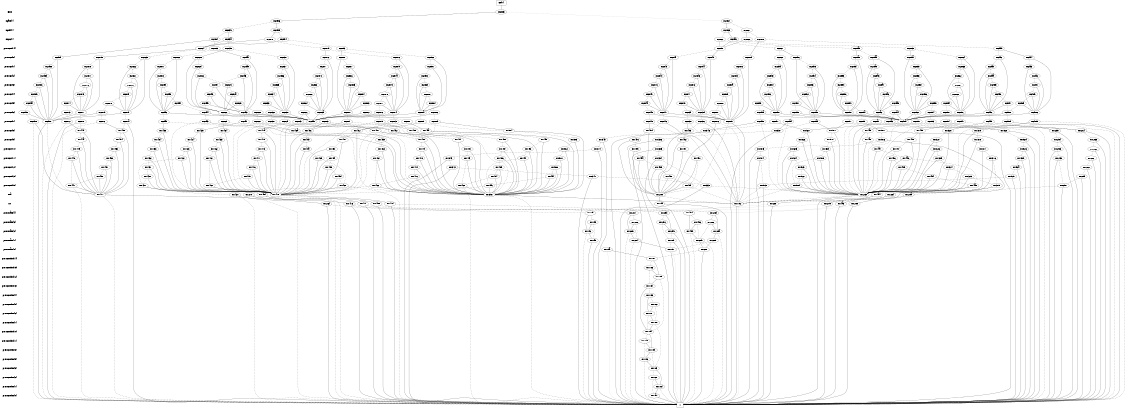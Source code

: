 digraph "DD" {
size = "7.5,10"
center = true;
edge [dir = none];
{ node [shape = plaintext];
  edge [style = invis];
  "CONST NODES" [style = invis];
" GND " -> " Tgate[7] " -> " Tgdel[7] " -> " Tsync[7] " -> " prev_cnt[14] " -> " prev_cnt[0] " -> " prev_cnt[1] " -> " prev_cnt[2] " -> " prev_cnt[3] " -> " prev_cnt[4] " -> " prev_cnt[5] " -> " prev_cnt[6] " -> " prev_cnt[7] " -> " prev_cnt[8] " -> " prev_cnt[9] " -> " prev_cnt[10] " -> " prev_cnt[11] " -> " prev_cnt[12] " -> " prev_cnt[13] " -> " prev_cnt[15] " -> " ena " -> " rst " -> " prev_state[4] " -> " prev_state[3] " -> " prev_state[2] " -> " prev_state[1] " -> " prev_state[0] " -> " prev_cnt_len[14] " -> " prev_cnt_len[15] " -> " prev_cnt_len[12] " -> " prev_cnt_len[13] " -> " prev_cnt_len[4] " -> " prev_cnt_len[5] " -> " prev_cnt_len[6] " -> " prev_cnt_len[7] " -> " prev_cnt_len[10] " -> " prev_cnt_len[11] " -> " prev_cnt_len[8] " -> " prev_cnt_len[9] " -> " prev_cnt_len[3] " -> " prev_cnt_len[2] " -> " prev_cnt_len[1] " -> " prev_cnt_len[0] " -> "CONST NODES"; 
}
{ rank = same; node [shape = box]; edge [style = invis];
"  cnt[7]  "; }
{ rank = same; " GND ";
"0x2ec5";
}
{ rank = same; " Tgate[7] ";
"0x2e96";
"0x2ec4";
}
{ rank = same; " Tgdel[7] ";
"0x2e3b";
"0x2ec3";
"0x2e67";
"0x2e95";
}
{ rank = same; " Tsync[7] ";
"0x2ec2";
"0x2e66";
"0x2e04";
"0x2eac";
"0x2e94";
"0x2e3a";
"0x2e7e";
"0x2e0e";
}
{ rank = same; " prev_cnt[14] ";
"0x2e65";
"0x2bfd";
"0x2ec1";
"0x2e24";
"0x2eab";
"0x2e39";
"0x2e93";
"0x2e03";
"0x2e50";
"0x2e7d";
}
{ rank = same; " prev_cnt[0] ";
"0x2e19";
"0x2e64";
"0x2ea0";
"0x2bfc";
"0x2ec0";
"0x2e2e";
"0x2e88";
"0x2e23";
"0x2eaa";
"0x2dfa";
"0x2e45";
"0x2e72";
"0x2e38";
"0x2def";
"0x2e0d";
"0x2e92";
"0x2e5a";
"0x2e02";
"0x2bf4";
"0x2e4f";
"0x2eb6";
"0x2e7c";
}
{ rank = same; " prev_cnt[1] ";
"0x2e18";
"0x2e63";
"0x2e9f";
"0x2bfb";
"0x2ebf";
"0x2e2d";
"0x2e87";
"0x2e22";
"0x2ea9";
"0x2df9";
"0x2e44";
"0x2e71";
"0x2e37";
"0x2dee";
"0x2e0c";
"0x2e91";
"0x2e59";
"0x2e01";
"0x2bf3";
"0x2e4e";
"0x2eb5";
"0x2e7b";
}
{ rank = same; " prev_cnt[2] ";
"0x2e62";
"0x2e9e";
"0x2bfa";
"0x2ebe";
"0x2e2c";
"0x2e86";
"0x2e21";
"0x2ea8";
"0x2df8";
"0x2e43";
"0x2e70";
"0x2e36";
"0x2ded";
"0x2e0b";
"0x2e90";
"0x2e58";
"0x2e00";
"0x2bf2";
"0x2e4d";
"0x2eb4";
"0x2e7a";
"0x2e17";
}
{ rank = same; " prev_cnt[3] ";
"0x2e61";
"0x2e9d";
"0x2bf9";
"0x2ebd";
"0x2e2b";
"0x2e85";
"0x2e20";
"0x2ea7";
"0x2df7";
"0x2e42";
"0x2e6f";
"0x2e35";
"0x2dec";
"0x2e0a";
"0x2e8f";
"0x2e57";
"0x2dff";
"0x2bf1";
"0x2e4c";
"0x2eb3";
"0x2e79";
"0x2e16";
}
{ rank = same; " prev_cnt[4] ";
"0x2e9c";
"0x2bf8";
"0x2ebc";
"0x2e2a";
"0x2e84";
"0x2e1f";
"0x2ea6";
"0x2df6";
"0x2e41";
"0x2e6e";
"0x2e34";
"0x2deb";
"0x2e09";
"0x2e8e";
"0x2e56";
"0x2dfe";
"0x2bf0";
"0x2e4b";
"0x2eb2";
"0x2e78";
"0x2e15";
"0x2e60";
}
{ rank = same; " prev_cnt[5] ";
"0x2ebb";
"0x2e29";
"0x2e83";
"0x2e1e";
"0x2ea5";
"0x2df5";
"0x2dfd";
"0x2e40";
"0x2e6d";
"0x2e33";
"0x2dea";
"0x2e08";
"0x2e8d";
"0x2e55";
"0x2bef";
"0x2e4a";
"0x2eb1";
"0x2bf7";
"0x2e77";
"0x2e14";
"0x2e5f";
"0x2e9b";
}
{ rank = same; " prev_cnt[6] ";
"0x2eae";
"0x2e1b";
"0x2e6a";
"0x2e8a";
"0x2eb0";
"0x2e1d";
"0x2e52";
"0x2e6c";
"0x2e8c";
"0x2e54";
"0x2e3d";
"0x2e30";
"0x2e3f";
"0x2df2";
"0x2e32";
"0x2df4";
"0x2e98";
"0x2eb8";
"0x2e74";
"0x2e9a";
"0x2eba";
"0x2e5c";
"0x2e76";
"0x2de9";
"0x2e07";
"0x2e5e";
"0x2e47";
"0x2e49";
"0x2dfc";
"0x2bec";
"0x2ea2";
"0x2bee";
"0x2ea4";
"0x2e11";
"0x2e80";
"0x2e13";
"0x2e82";
"0x2e26";
"0x2bf6";
"0x2e28";
}
{ rank = same; " prev_cnt[7] ";
"0x2eb9";
"0x2e31";
"0x2ea1";
"0x2ead";
"0x2e89";
"0x2ea3";
"0x2e5b";
"0x2e73";
"0x2e97";
"0x2e75";
"0x2df1";
"0x2bf5";
"0x2df3";
"0x2dfb";
"0x2bed";
"0x2de8";
"0x2e06";
"0x2e3e";
"0x2e69";
"0x2e48";
"0x2eaf";
"0x2e5d";
"0x2e27";
"0x2e12";
"0x2e1c";
"0x2e3c";
"0x2e99";
"0x2eb7";
"0x2bea";
"0x2e10";
"0x2e05";
"0x2e51";
"0x2e2f";
"0x2e7f";
"0x2e6b";
"0x2beb";
"0x2df0";
"0x2e81";
"0x2e46";
"0x2e8b";
"0x2e25";
"0x2e1a";
"0x2e53";
"0x2de7";
}
{ rank = same; " prev_cnt[8] ";
"0x1435";
"0x14d2";
"0x1517";
"0x149d";
"0x1264";
"0x144b";
"0x1328";
"0x147a";
"0x14fa";
"0x1346";
"0x1527";
"0x14a9";
"0x1481";
"0x14e2";
"0x1464";
"0x1425";
"0x1455";
"0x1504";
"0x1255";
"0x1511";
"0x146a";
"0x1319";
"0x1493";
"0x14e9";
"0x152e";
"0x14cc";
"0x1337";
"0x14b9";
}
{ rank = same; " prev_cnt[9] ";
"0x1434";
"0x14d1";
"0x1516";
"0x149c";
"0x1263";
"0x144a";
"0x1327";
"0x1479";
"0x14f9";
"0x1345";
"0x1526";
"0x14a8";
"0x1480";
"0x14e1";
"0x1463";
"0x1424";
"0x1454";
"0x1503";
"0x1254";
"0x1510";
"0x1469";
"0x1318";
"0x1492";
"0x14e8";
"0x152d";
"0x14cb";
"0x1336";
"0x14b8";
}
{ rank = same; " prev_cnt[10] ";
"0x1515";
"0x149b";
"0x1262";
"0x1449";
"0x1326";
"0x1478";
"0x14f8";
"0x1344";
"0x1525";
"0x14a7";
"0x147f";
"0x14e0";
"0x1462";
"0x1423";
"0x1453";
"0x1502";
"0x1253";
"0x150f";
"0x1468";
"0x1317";
"0x1491";
"0x14e7";
"0x152c";
"0x14ca";
"0x1335";
"0x14b7";
"0x1433";
"0x14d0";
}
{ rank = same; " prev_cnt[11] ";
"0x1261";
"0x1448";
"0x1325";
"0x1477";
"0x14f7";
"0x1343";
"0x1524";
"0x14a6";
"0x147e";
"0x14df";
"0x1461";
"0x1422";
"0x1452";
"0x1501";
"0x1252";
"0x150e";
"0x1467";
"0x1316";
"0x1490";
"0x14e6";
"0x152b";
"0x14c9";
"0x1334";
"0x14b6";
"0x1432";
"0x14cf";
"0x1514";
"0x149a";
}
{ rank = same; " prev_cnt[12] ";
"0x1260";
"0x1324";
"0x1476";
"0x1342";
"0x1523";
"0x147d";
"0x14de";
"0x1451";
"0x1500";
"0x14e5";
"0x152a";
"0x14b5";
"0x1431";
"0x1499";
}
{ rank = same; " prev_cnt[13] ";
"0x1450";
"0x14ff";
"0x14b4";
"0x1475";
"0x1430";
"0x125f";
"0x1522";
"0x147c";
"0x1323";
"0x1498";
"0x14dd";
"0x1341";
"0x14e4";
"0x1529";
}
{ rank = same; " prev_cnt[15] ";
"0x14a5";
"0x1251";
"0x14f6";
"0x150d";
"0x1333";
"0x1460";
"0x1421";
"0x1447";
"0x148f";
"0x1315";
"0x1513";
"0x1466";
"0x14c8";
"0x14ce";
}
{ rank = same; " ena ";
"0x145f";
"0x141e";
"0x1351";
"0x1420";
"0x1270";
"0x14a4";
"0x12c9";
"0x1417";
"0x1200";
"0x120a";
"0x12ef";
}
{ rank = same; " rst ";
"0x145e";
"0x14a3";
"0x1209";
"0x126f";
"0x12ee";
"0x141f";
"0x1192";
"0x11ff";
"0x1416";
"0x141d";
"0x12c8";
}
{ rank = same; " prev_state[4] ";
"0x1207";
"0x129d";
"0x11fe";
"0x12ed";
"0x145d";
}
{ rank = same; " prev_state[3] ";
"0x129c";
"0x145c";
"0x1206";
"0x11fd";
"0x12ec";
}
{ rank = same; " prev_state[2] ";
"0x11fc";
"0x129b";
"0x1205";
"0x12ea";
"0x145b";
}
{ rank = same; " prev_state[1] ";
"0x12e9";
"0x12eb";
"0x11eb";
"0x11fb";
"0x1204";
}
{ rank = same; " prev_state[0] ";
"0x11fa";
"0x12e8";
"0x1197";
}
{ rank = same; " prev_cnt_len[14] ";
"0x11e7";
}
{ rank = same; " prev_cnt_len[15] ";
"0x11e6";
}
{ rank = same; " prev_cnt_len[12] ";
"0x11e5";
}
{ rank = same; " prev_cnt_len[13] ";
"0x11e4";
}
{ rank = same; " prev_cnt_len[4] ";
"0x11e3";
}
{ rank = same; " prev_cnt_len[5] ";
"0x11e2";
}
{ rank = same; " prev_cnt_len[6] ";
"0x11e1";
}
{ rank = same; " prev_cnt_len[7] ";
"0x11e0";
}
{ rank = same; " prev_cnt_len[10] ";
"0x11df";
}
{ rank = same; " prev_cnt_len[11] ";
"0x11de";
}
{ rank = same; " prev_cnt_len[8] ";
"0x11dd";
}
{ rank = same; " prev_cnt_len[9] ";
"0x11dc";
}
{ rank = same; " prev_cnt_len[3] ";
"0x11cf";
}
{ rank = same; " prev_cnt_len[2] ";
"0x11ce";
}
{ rank = same; " prev_cnt_len[1] ";
"0x11cd";
}
{ rank = same; " prev_cnt_len[0] ";
"0x11a7";
}
{ rank = same; "CONST NODES";
{ node [shape = box]; "0x115b";
}
}
"  cnt[7]  " -> "0x2ec5" [style = solid];
"0x2ec5" -> "0x2e96";
"0x2ec5" -> "0x2ec4" [style = dotted];
"0x2e96" -> "0x2e95";
"0x2e96" -> "0x2e3b" [style = dashed];
"0x2ec4" -> "0x2ec3";
"0x2ec4" -> "0x2e67" [style = dashed];
"0x2e3b" -> "0x2e3a";
"0x2e3b" -> "0x2e04" [style = dashed];
"0x2ec3" -> "0x2eac";
"0x2ec3" -> "0x2ec2" [style = dashed];
"0x2e67" -> "0x2e66";
"0x2e67" -> "0x2e0e" [style = dashed];
"0x2e95" -> "0x2e7e";
"0x2e95" -> "0x2e94" [style = dashed];
"0x2ec2" -> "0x2e50";
"0x2ec2" -> "0x2ec1" [style = dashed];
"0x2e66" -> "0x2e50";
"0x2e66" -> "0x2e65" [style = dashed];
"0x2e04" -> "0x2def";
"0x2e04" -> "0x2e03" [style = dashed];
"0x2eac" -> "0x2e50";
"0x2eac" -> "0x2eab" [style = dashed];
"0x2e94" -> "0x2e24";
"0x2e94" -> "0x2e93" [style = dashed];
"0x2e3a" -> "0x2e24";
"0x2e3a" -> "0x2e39" [style = dashed];
"0x2e7e" -> "0x2e24";
"0x2e7e" -> "0x2e7d" [style = dashed];
"0x2e0e" -> "0x2e0d";
"0x2e0e" -> "0x2bfd" [style = dashed];
"0x2e65" -> "0x2e5a";
"0x2e65" -> "0x2e64" [style = dashed];
"0x2bfd" -> "0x2bf4";
"0x2bfd" -> "0x2bfc" [style = dashed];
"0x2ec1" -> "0x2eb6";
"0x2ec1" -> "0x2ec0" [style = dashed];
"0x2e24" -> "0x2e19";
"0x2e24" -> "0x2e23" [style = dashed];
"0x2eab" -> "0x2ea0";
"0x2eab" -> "0x2eaa" [style = dashed];
"0x2e39" -> "0x2e2e";
"0x2e39" -> "0x2e38" [style = dashed];
"0x2e93" -> "0x2e88";
"0x2e93" -> "0x2e92" [style = dashed];
"0x2e03" -> "0x2dfa";
"0x2e03" -> "0x2e02" [style = dashed];
"0x2e50" -> "0x2e45";
"0x2e50" -> "0x2e4f" [style = dashed];
"0x2e7d" -> "0x2e72";
"0x2e7d" -> "0x2e7c" [style = dashed];
"0x2e19" -> "0x2e11";
"0x2e19" -> "0x2e18" [style = dashed];
"0x2e64" -> "0x2e5c";
"0x2e64" -> "0x2e63" [style = dashed];
"0x2ea0" -> "0x2e98";
"0x2ea0" -> "0x2e9f" [style = dashed];
"0x2bfc" -> "0x2bf6";
"0x2bfc" -> "0x2bfb" [style = dashed];
"0x2ec0" -> "0x2eb8";
"0x2ec0" -> "0x2ebf" [style = dashed];
"0x2e2e" -> "0x2e26";
"0x2e2e" -> "0x2e2d" [style = dashed];
"0x2e88" -> "0x2e80";
"0x2e88" -> "0x2e87" [style = dashed];
"0x2e23" -> "0x2e1b";
"0x2e23" -> "0x2e22" [style = dashed];
"0x2eaa" -> "0x2ea2";
"0x2eaa" -> "0x2ea9" [style = dashed];
"0x2dfa" -> "0x2df2";
"0x2dfa" -> "0x2df9" [style = dashed];
"0x2e45" -> "0x2e3d";
"0x2e45" -> "0x2e44" [style = dashed];
"0x2e72" -> "0x2e6a";
"0x2e72" -> "0x2e71" [style = dashed];
"0x2e38" -> "0x2e30";
"0x2e38" -> "0x2e37" [style = dashed];
"0x2def" -> "0x2de7";
"0x2def" -> "0x2dee" [style = dashed];
"0x2e0d" -> "0x2e05";
"0x2e0d" -> "0x2e0c" [style = dashed];
"0x2e92" -> "0x2e8a";
"0x2e92" -> "0x2e91" [style = dashed];
"0x2e5a" -> "0x2e52";
"0x2e5a" -> "0x2e59" [style = dashed];
"0x2e02" -> "0x2dfc";
"0x2e02" -> "0x2e01" [style = dashed];
"0x2bf4" -> "0x2bec";
"0x2bf4" -> "0x2bf3" [style = dashed];
"0x2e4f" -> "0x2e47";
"0x2e4f" -> "0x2e4e" [style = dashed];
"0x2eb6" -> "0x2eae";
"0x2eb6" -> "0x2eb5" [style = dashed];
"0x2e7c" -> "0x2e74";
"0x2e7c" -> "0x2e7b" [style = dashed];
"0x2e18" -> "0x2e11";
"0x2e18" -> "0x2e17" [style = dashed];
"0x2e63" -> "0x2e5c";
"0x2e63" -> "0x2e62" [style = dashed];
"0x2e9f" -> "0x2e98";
"0x2e9f" -> "0x2e9e" [style = dashed];
"0x2bfb" -> "0x2bf6";
"0x2bfb" -> "0x2bfa" [style = dashed];
"0x2ebf" -> "0x2eb8";
"0x2ebf" -> "0x2ebe" [style = dashed];
"0x2e2d" -> "0x2e26";
"0x2e2d" -> "0x2e2c" [style = dashed];
"0x2e87" -> "0x2e80";
"0x2e87" -> "0x2e86" [style = dashed];
"0x2e22" -> "0x2e1b";
"0x2e22" -> "0x2e21" [style = dashed];
"0x2ea9" -> "0x2ea2";
"0x2ea9" -> "0x2ea8" [style = dashed];
"0x2df9" -> "0x2df2";
"0x2df9" -> "0x2df8" [style = dashed];
"0x2e44" -> "0x2e3d";
"0x2e44" -> "0x2e43" [style = dashed];
"0x2e71" -> "0x2e6a";
"0x2e71" -> "0x2e70" [style = dashed];
"0x2e37" -> "0x2e30";
"0x2e37" -> "0x2e36" [style = dashed];
"0x2dee" -> "0x2de7";
"0x2dee" -> "0x2ded" [style = dashed];
"0x2e0c" -> "0x2e05";
"0x2e0c" -> "0x2e0b" [style = dashed];
"0x2e91" -> "0x2e8a";
"0x2e91" -> "0x2e90" [style = dashed];
"0x2e59" -> "0x2e52";
"0x2e59" -> "0x2e58" [style = dashed];
"0x2e01" -> "0x2dfc";
"0x2e01" -> "0x2e00" [style = dashed];
"0x2bf3" -> "0x2bec";
"0x2bf3" -> "0x2bf2" [style = dashed];
"0x2e4e" -> "0x2e47";
"0x2e4e" -> "0x2e4d" [style = dashed];
"0x2eb5" -> "0x2eae";
"0x2eb5" -> "0x2eb4" [style = dashed];
"0x2e7b" -> "0x2e74";
"0x2e7b" -> "0x2e7a" [style = dashed];
"0x2e62" -> "0x2e5c";
"0x2e62" -> "0x2e61" [style = dashed];
"0x2e9e" -> "0x2e98";
"0x2e9e" -> "0x2e9d" [style = dashed];
"0x2bfa" -> "0x2bf6";
"0x2bfa" -> "0x2bf9" [style = dashed];
"0x2ebe" -> "0x2eb8";
"0x2ebe" -> "0x2ebd" [style = dashed];
"0x2e2c" -> "0x2e26";
"0x2e2c" -> "0x2e2b" [style = dashed];
"0x2e86" -> "0x2e80";
"0x2e86" -> "0x2e85" [style = dashed];
"0x2e21" -> "0x2e1b";
"0x2e21" -> "0x2e20" [style = dashed];
"0x2ea8" -> "0x2ea2";
"0x2ea8" -> "0x2ea7" [style = dashed];
"0x2df8" -> "0x2df2";
"0x2df8" -> "0x2df7" [style = dashed];
"0x2e43" -> "0x2e3d";
"0x2e43" -> "0x2e42" [style = dashed];
"0x2e70" -> "0x2e6a";
"0x2e70" -> "0x2e6f" [style = dashed];
"0x2e36" -> "0x2e30";
"0x2e36" -> "0x2e35" [style = dashed];
"0x2ded" -> "0x2de7";
"0x2ded" -> "0x2dec" [style = dashed];
"0x2e0b" -> "0x2e05";
"0x2e0b" -> "0x2e0a" [style = dashed];
"0x2e90" -> "0x2e8a";
"0x2e90" -> "0x2e8f" [style = dashed];
"0x2e58" -> "0x2e52";
"0x2e58" -> "0x2e57" [style = dashed];
"0x2e00" -> "0x2dfc";
"0x2e00" -> "0x2dff" [style = dashed];
"0x2bf2" -> "0x2bec";
"0x2bf2" -> "0x2bf1" [style = dashed];
"0x2e4d" -> "0x2e47";
"0x2e4d" -> "0x2e4c" [style = dashed];
"0x2eb4" -> "0x2eae";
"0x2eb4" -> "0x2eb3" [style = dashed];
"0x2e7a" -> "0x2e74";
"0x2e7a" -> "0x2e79" [style = dashed];
"0x2e17" -> "0x2e11";
"0x2e17" -> "0x2e16" [style = dashed];
"0x2e61" -> "0x2e5c";
"0x2e61" -> "0x2e60" [style = dashed];
"0x2e9d" -> "0x2e98";
"0x2e9d" -> "0x2e9c" [style = dashed];
"0x2bf9" -> "0x2bf6";
"0x2bf9" -> "0x2bf8" [style = dashed];
"0x2ebd" -> "0x2eb8";
"0x2ebd" -> "0x2ebc" [style = dashed];
"0x2e2b" -> "0x2e26";
"0x2e2b" -> "0x2e2a" [style = dashed];
"0x2e85" -> "0x2e80";
"0x2e85" -> "0x2e84" [style = dashed];
"0x2e20" -> "0x2e1b";
"0x2e20" -> "0x2e1f" [style = dashed];
"0x2ea7" -> "0x2ea2";
"0x2ea7" -> "0x2ea6" [style = dashed];
"0x2df7" -> "0x2df2";
"0x2df7" -> "0x2df6" [style = dashed];
"0x2e42" -> "0x2e3d";
"0x2e42" -> "0x2e41" [style = dashed];
"0x2e6f" -> "0x2e6a";
"0x2e6f" -> "0x2e6e" [style = dashed];
"0x2e35" -> "0x2e30";
"0x2e35" -> "0x2e34" [style = dashed];
"0x2dec" -> "0x2de7";
"0x2dec" -> "0x2deb" [style = dashed];
"0x2e0a" -> "0x2e05";
"0x2e0a" -> "0x2e09" [style = dashed];
"0x2e8f" -> "0x2e8a";
"0x2e8f" -> "0x2e8e" [style = dashed];
"0x2e57" -> "0x2e52";
"0x2e57" -> "0x2e56" [style = dashed];
"0x2dff" -> "0x2dfc";
"0x2dff" -> "0x2dfe" [style = dashed];
"0x2bf1" -> "0x2bec";
"0x2bf1" -> "0x2bf0" [style = dashed];
"0x2e4c" -> "0x2e47";
"0x2e4c" -> "0x2e4b" [style = dashed];
"0x2eb3" -> "0x2eae";
"0x2eb3" -> "0x2eb2" [style = dashed];
"0x2e79" -> "0x2e74";
"0x2e79" -> "0x2e78" [style = dashed];
"0x2e16" -> "0x2e11";
"0x2e16" -> "0x2e15" [style = dashed];
"0x2e9c" -> "0x2e98";
"0x2e9c" -> "0x2e9b" [style = dashed];
"0x2bf8" -> "0x2bf6";
"0x2bf8" -> "0x2bf7" [style = dashed];
"0x2ebc" -> "0x2eb8";
"0x2ebc" -> "0x2ebb" [style = dashed];
"0x2e2a" -> "0x2e26";
"0x2e2a" -> "0x2e29" [style = dashed];
"0x2e84" -> "0x2e80";
"0x2e84" -> "0x2e83" [style = dashed];
"0x2e1f" -> "0x2e1b";
"0x2e1f" -> "0x2e1e" [style = dashed];
"0x2ea6" -> "0x2ea2";
"0x2ea6" -> "0x2ea5" [style = dashed];
"0x2df6" -> "0x2df2";
"0x2df6" -> "0x2df5" [style = dashed];
"0x2e41" -> "0x2e3d";
"0x2e41" -> "0x2e40" [style = dashed];
"0x2e6e" -> "0x2e6a";
"0x2e6e" -> "0x2e6d" [style = dashed];
"0x2e34" -> "0x2e30";
"0x2e34" -> "0x2e33" [style = dashed];
"0x2deb" -> "0x2de7";
"0x2deb" -> "0x2dea" [style = dashed];
"0x2e09" -> "0x2e05";
"0x2e09" -> "0x2e08" [style = dashed];
"0x2e8e" -> "0x2e8a";
"0x2e8e" -> "0x2e8d" [style = dashed];
"0x2e56" -> "0x2e52";
"0x2e56" -> "0x2e55" [style = dashed];
"0x2dfe" -> "0x2dfc";
"0x2dfe" -> "0x2dfd" [style = dashed];
"0x2bf0" -> "0x2bec";
"0x2bf0" -> "0x2bef" [style = dashed];
"0x2e4b" -> "0x2e47";
"0x2e4b" -> "0x2e4a" [style = dashed];
"0x2eb2" -> "0x2eae";
"0x2eb2" -> "0x2eb1" [style = dashed];
"0x2e78" -> "0x2e74";
"0x2e78" -> "0x2e77" [style = dashed];
"0x2e15" -> "0x2e11";
"0x2e15" -> "0x2e14" [style = dashed];
"0x2e60" -> "0x2e5c";
"0x2e60" -> "0x2e5f" [style = dashed];
"0x2ebb" -> "0x2eb8";
"0x2ebb" -> "0x2eba" [style = dashed];
"0x2e29" -> "0x2e26";
"0x2e29" -> "0x2e28" [style = dashed];
"0x2e83" -> "0x2e80";
"0x2e83" -> "0x2e82" [style = dashed];
"0x2e1e" -> "0x2e1b";
"0x2e1e" -> "0x2e1d" [style = dashed];
"0x2ea5" -> "0x2ea2";
"0x2ea5" -> "0x2ea4" [style = dashed];
"0x2df5" -> "0x2df2";
"0x2df5" -> "0x2df4" [style = dashed];
"0x2dfd" -> "0x2dfc";
"0x2dfd" -> "0x2df4" [style = dashed];
"0x2e40" -> "0x2e3d";
"0x2e40" -> "0x2e3f" [style = dashed];
"0x2e6d" -> "0x2e6a";
"0x2e6d" -> "0x2e6c" [style = dashed];
"0x2e33" -> "0x2e30";
"0x2e33" -> "0x2e32" [style = dashed];
"0x2dea" -> "0x2de7";
"0x2dea" -> "0x2de9" [style = dashed];
"0x2e08" -> "0x2e05";
"0x2e08" -> "0x2e07" [style = dashed];
"0x2e8d" -> "0x2e8a";
"0x2e8d" -> "0x2e8c" [style = dashed];
"0x2e55" -> "0x2e52";
"0x2e55" -> "0x2e54" [style = dashed];
"0x2bef" -> "0x2bec";
"0x2bef" -> "0x2bee" [style = dashed];
"0x2e4a" -> "0x2e47";
"0x2e4a" -> "0x2e49" [style = dashed];
"0x2eb1" -> "0x2eae";
"0x2eb1" -> "0x2eb0" [style = dashed];
"0x2bf7" -> "0x2bf6";
"0x2bf7" -> "0x2bee" [style = dashed];
"0x2e77" -> "0x2e74";
"0x2e77" -> "0x2e76" [style = dashed];
"0x2e14" -> "0x2e11";
"0x2e14" -> "0x2e13" [style = dashed];
"0x2e5f" -> "0x2e5c";
"0x2e5f" -> "0x2e5e" [style = dashed];
"0x2e9b" -> "0x2e98";
"0x2e9b" -> "0x2e9a" [style = dashed];
"0x2eae" -> "0x2bea";
"0x2eae" -> "0x2ead" [style = dashed];
"0x2e1b" -> "0x2de7";
"0x2e1b" -> "0x2e1a" [style = dashed];
"0x2e6a" -> "0x2df0";
"0x2e6a" -> "0x2e69" [style = dashed];
"0x2e8a" -> "0x2df0";
"0x2e8a" -> "0x2e89" [style = dashed];
"0x2eb0" -> "0x2bea";
"0x2eb0" -> "0x2eaf" [style = dashed];
"0x2e1d" -> "0x2de7";
"0x2e1d" -> "0x2e1c" [style = dashed];
"0x2e52" -> "0x2bea";
"0x2e52" -> "0x2e51" [style = dashed];
"0x2e6c" -> "0x2df0";
"0x2e6c" -> "0x2e6b" [style = dashed];
"0x2e8c" -> "0x2df0";
"0x2e8c" -> "0x2e8b" [style = dashed];
"0x2e54" -> "0x2bea";
"0x2e54" -> "0x2e53" [style = dashed];
"0x2e3d" -> "0x2e05";
"0x2e3d" -> "0x2e3c" [style = dashed];
"0x2e30" -> "0x2df0";
"0x2e30" -> "0x2e2f" [style = dashed];
"0x2e3f" -> "0x2e05";
"0x2e3f" -> "0x2e3e" [style = dashed];
"0x2df2" -> "0x2df0";
"0x2df2" -> "0x2df1" [style = dashed];
"0x2e32" -> "0x2df0";
"0x2e32" -> "0x2e31" [style = dashed];
"0x2df4" -> "0x2df0";
"0x2df4" -> "0x2df3" [style = dashed];
"0x2e98" -> "0x2bea";
"0x2e98" -> "0x2e97" [style = dashed];
"0x2eb8" -> "0x2bea";
"0x2eb8" -> "0x2eb7" [style = dashed];
"0x2e74" -> "0x2df0";
"0x2e74" -> "0x2e73" [style = dashed];
"0x2e9a" -> "0x2bea";
"0x2e9a" -> "0x2e99" [style = dashed];
"0x2eba" -> "0x2bea";
"0x2eba" -> "0x2eb9" [style = dashed];
"0x2e5c" -> "0x2bea";
"0x2e5c" -> "0x2e5b" [style = dashed];
"0x2e76" -> "0x2df0";
"0x2e76" -> "0x2e75" [style = dashed];
"0x2de9" -> "0x2de7";
"0x2de9" -> "0x2de8" [style = dashed];
"0x2e07" -> "0x2e05";
"0x2e07" -> "0x2e06" [style = dashed];
"0x2e5e" -> "0x2bea";
"0x2e5e" -> "0x2e5d" [style = dashed];
"0x2e47" -> "0x2e05";
"0x2e47" -> "0x2e46" [style = dashed];
"0x2e49" -> "0x2e05";
"0x2e49" -> "0x2e48" [style = dashed];
"0x2dfc" -> "0x2df0";
"0x2dfc" -> "0x2dfb" [style = dashed];
"0x2bec" -> "0x2bea";
"0x2bec" -> "0x2beb" [style = dashed];
"0x2ea2" -> "0x2bea";
"0x2ea2" -> "0x2ea1" [style = dashed];
"0x2bee" -> "0x2bea";
"0x2bee" -> "0x2bed" [style = dashed];
"0x2ea4" -> "0x2bea";
"0x2ea4" -> "0x2ea3" [style = dashed];
"0x2e11" -> "0x2de7";
"0x2e11" -> "0x2e10" [style = dashed];
"0x2e80" -> "0x2df0";
"0x2e80" -> "0x2e7f" [style = dashed];
"0x2e13" -> "0x2de7";
"0x2e13" -> "0x2e12" [style = dashed];
"0x2e82" -> "0x2df0";
"0x2e82" -> "0x2e81" [style = dashed];
"0x2e26" -> "0x2df0";
"0x2e26" -> "0x2e25" [style = dashed];
"0x2bf6" -> "0x2bea";
"0x2bf6" -> "0x2bf5" [style = dashed];
"0x2e28" -> "0x2df0";
"0x2e28" -> "0x2e27" [style = dashed];
"0x2eb9" -> "0x1346";
"0x2eb9" -> "0x12c9" [style = dashed];
"0x2e31" -> "0x1481";
"0x2e31" -> "0x141e" [style = dashed];
"0x2ea1" -> "0x1527";
"0x2ea1" -> "0x152e" [style = dashed];
"0x2ead" -> "0x1511";
"0x2ead" -> "0x1337" [style = dashed];
"0x2e89" -> "0x14e2";
"0x2e89" -> "0x1504" [style = dashed];
"0x2ea3" -> "0x152e";
"0x2ea3" -> "0x12c9" [style = dashed];
"0x2e5b" -> "0x14b9";
"0x2e5b" -> "0x1264" [style = dashed];
"0x2e73" -> "0x14e2";
"0x2e73" -> "0x14e9" [style = dashed];
"0x2e97" -> "0x1511";
"0x2e97" -> "0x1517" [style = dashed];
"0x2e75" -> "0x14e9";
"0x2e75" -> "0x141e" [style = dashed];
"0x2df1" -> "0x1425";
"0x2df1" -> "0x1351" [style = dashed];
"0x2bf5" -> "0x1328";
"0x2bf5" -> "0x115b" [style = dashed];
"0x2df3" -> "0x1351";
"0x2df3" -> "0x141e" [style = dashed];
"0x2dfb" -> "0x1435";
"0x2dfb" -> "0x1351" [style = dashed];
"0x2bed" -> "0x115b";
"0x2bed" -> "0x12c9" [style = dashed];
"0x2de8" -> "0x1417";
"0x2de8" -> "0x115b" [style = dashed];
"0x2e06" -> "0x1200";
"0x2e06" -> "0x1192" [style = dashed];
"0x2e3e" -> "0x1493";
"0x2e3e" -> "0x1192" [style = dashed];
"0x2e69" -> "0x14cc";
"0x2e69" -> "0x14d2" [style = dashed];
"0x2e48" -> "0x149d";
"0x2e48" -> "0x1192" [style = dashed];
"0x2eaf" -> "0x1337";
"0x2eaf" -> "0x12c9" [style = dashed];
"0x2e5d" -> "0x1264";
"0x2e5d" -> "0x12c9" [style = dashed];
"0x2e27" -> "0x146a";
"0x2e27" -> "0x141e" [style = dashed];
"0x2e12" -> "0x144b";
"0x2e12" -> "0x115b" [style = dashed];
"0x2e1c" -> "0x1455";
"0x2e1c" -> "0x115b" [style = dashed];
"0x2e3c" -> "0x1192";
"0x2e3c" -> "0x1493" [style = dashed];
"0x2e99" -> "0x1517";
"0x2e99" -> "0x12c9" [style = dashed];
"0x2eb7" -> "0x1527";
"0x2eb7" -> "0x1346" [style = dashed];
"0x2bea" -> "0x12c9";
"0x2bea" -> "0x115b" [style = dashed];
"0x2e10" -> "0x115b";
"0x2e10" -> "0x144b" [style = dashed];
"0x2e05" -> "0x1192";
"0x2e05" -> "0x1200" [style = dashed];
"0x2e51" -> "0x14a9";
"0x2e51" -> "0x1255" [style = dashed];
"0x2e2f" -> "0x147a";
"0x2e2f" -> "0x1481" [style = dashed];
"0x2e7f" -> "0x14cc";
"0x2e7f" -> "0x14fa" [style = dashed];
"0x2e6b" -> "0x14d2";
"0x2e6b" -> "0x141e" [style = dashed];
"0x2beb" -> "0x1319";
"0x2beb" -> "0x115b" [style = dashed];
"0x2df0" -> "0x141e";
"0x2df0" -> "0x1351" [style = dashed];
"0x2e81" -> "0x14fa";
"0x2e81" -> "0x141e" [style = dashed];
"0x2e46" -> "0x1192";
"0x2e46" -> "0x149d" [style = dashed];
"0x2e8b" -> "0x1504";
"0x2e8b" -> "0x141e" [style = dashed];
"0x2e25" -> "0x1464";
"0x2e25" -> "0x146a" [style = dashed];
"0x2e1a" -> "0x115b";
"0x2e1a" -> "0x1455" [style = dashed];
"0x2e53" -> "0x1255";
"0x2e53" -> "0x12c9" [style = dashed];
"0x2de7" -> "0x115b";
"0x2de7" -> "0x1417" [style = dashed];
"0x1435" -> "0x141e";
"0x1435" -> "0x1434" [style = dashed];
"0x14d2" -> "0x1351";
"0x14d2" -> "0x14d1" [style = dashed];
"0x1517" -> "0x115b";
"0x1517" -> "0x1516" [style = dashed];
"0x149d" -> "0x1200";
"0x149d" -> "0x149c" [style = dashed];
"0x1264" -> "0x115b";
"0x1264" -> "0x1263" [style = dashed];
"0x144b" -> "0x1417";
"0x144b" -> "0x144a" [style = dashed];
"0x1328" -> "0x12c9";
"0x1328" -> "0x1327" [style = dashed];
"0x147a" -> "0x141e";
"0x147a" -> "0x1479" [style = dashed];
"0x14fa" -> "0x1351";
"0x14fa" -> "0x14f9" [style = dashed];
"0x1346" -> "0x115b";
"0x1346" -> "0x1345" [style = dashed];
"0x1527" -> "0x12c9";
"0x1527" -> "0x1526" [style = dashed];
"0x14a9" -> "0x12c9";
"0x14a9" -> "0x14a8" [style = dashed];
"0x1481" -> "0x1351";
"0x1481" -> "0x1480" [style = dashed];
"0x14e2" -> "0x141e";
"0x14e2" -> "0x14e1" [style = dashed];
"0x1464" -> "0x141e";
"0x1464" -> "0x1463" [style = dashed];
"0x1425" -> "0x141e";
"0x1425" -> "0x1424" [style = dashed];
"0x1455" -> "0x1417";
"0x1455" -> "0x1454" [style = dashed];
"0x1504" -> "0x1351";
"0x1504" -> "0x1503" [style = dashed];
"0x1255" -> "0x115b";
"0x1255" -> "0x1254" [style = dashed];
"0x1511" -> "0x12c9";
"0x1511" -> "0x1510" [style = dashed];
"0x146a" -> "0x1351";
"0x146a" -> "0x1469" [style = dashed];
"0x1319" -> "0x12c9";
"0x1319" -> "0x1318" [style = dashed];
"0x1493" -> "0x1200";
"0x1493" -> "0x1492" [style = dashed];
"0x14e9" -> "0x1351";
"0x14e9" -> "0x14e8" [style = dashed];
"0x152e" -> "0x115b";
"0x152e" -> "0x152d" [style = dashed];
"0x14cc" -> "0x141e";
"0x14cc" -> "0x14cb" [style = dashed];
"0x1337" -> "0x115b";
"0x1337" -> "0x1336" [style = dashed];
"0x14b9" -> "0x12c9";
"0x14b9" -> "0x14b8" [style = dashed];
"0x1434" -> "0x141e";
"0x1434" -> "0x1433" [style = dashed];
"0x14d1" -> "0x1351";
"0x14d1" -> "0x14d0" [style = dashed];
"0x1516" -> "0x115b";
"0x1516" -> "0x1515" [style = dashed];
"0x149c" -> "0x1200";
"0x149c" -> "0x149b" [style = dashed];
"0x1263" -> "0x115b";
"0x1263" -> "0x1262" [style = dashed];
"0x144a" -> "0x1417";
"0x144a" -> "0x1449" [style = dashed];
"0x1327" -> "0x12c9";
"0x1327" -> "0x1326" [style = dashed];
"0x1479" -> "0x141e";
"0x1479" -> "0x1478" [style = dashed];
"0x14f9" -> "0x1351";
"0x14f9" -> "0x14f8" [style = dashed];
"0x1345" -> "0x115b";
"0x1345" -> "0x1344" [style = dashed];
"0x1526" -> "0x12c9";
"0x1526" -> "0x1525" [style = dashed];
"0x14a8" -> "0x12c9";
"0x14a8" -> "0x14a7" [style = dashed];
"0x1480" -> "0x1351";
"0x1480" -> "0x147f" [style = dashed];
"0x14e1" -> "0x141e";
"0x14e1" -> "0x14e0" [style = dashed];
"0x1463" -> "0x141e";
"0x1463" -> "0x1462" [style = dashed];
"0x1424" -> "0x141e";
"0x1424" -> "0x1423" [style = dashed];
"0x1454" -> "0x1417";
"0x1454" -> "0x1453" [style = dashed];
"0x1503" -> "0x1351";
"0x1503" -> "0x1502" [style = dashed];
"0x1254" -> "0x115b";
"0x1254" -> "0x1253" [style = dashed];
"0x1510" -> "0x12c9";
"0x1510" -> "0x150f" [style = dashed];
"0x1469" -> "0x1351";
"0x1469" -> "0x1468" [style = dashed];
"0x1318" -> "0x12c9";
"0x1318" -> "0x1317" [style = dashed];
"0x1492" -> "0x1200";
"0x1492" -> "0x1491" [style = dashed];
"0x14e8" -> "0x1351";
"0x14e8" -> "0x14e7" [style = dashed];
"0x152d" -> "0x115b";
"0x152d" -> "0x152c" [style = dashed];
"0x14cb" -> "0x141e";
"0x14cb" -> "0x14ca" [style = dashed];
"0x1336" -> "0x115b";
"0x1336" -> "0x1335" [style = dashed];
"0x14b8" -> "0x12c9";
"0x14b8" -> "0x14b7" [style = dashed];
"0x1515" -> "0x115b";
"0x1515" -> "0x1514" [style = dashed];
"0x149b" -> "0x1200";
"0x149b" -> "0x149a" [style = dashed];
"0x1262" -> "0x115b";
"0x1262" -> "0x1261" [style = dashed];
"0x1449" -> "0x1417";
"0x1449" -> "0x1448" [style = dashed];
"0x1326" -> "0x12c9";
"0x1326" -> "0x1325" [style = dashed];
"0x1478" -> "0x141e";
"0x1478" -> "0x1477" [style = dashed];
"0x14f8" -> "0x1351";
"0x14f8" -> "0x14f7" [style = dashed];
"0x1344" -> "0x115b";
"0x1344" -> "0x1343" [style = dashed];
"0x1525" -> "0x12c9";
"0x1525" -> "0x1524" [style = dashed];
"0x14a7" -> "0x12c9";
"0x14a7" -> "0x14a6" [style = dashed];
"0x147f" -> "0x1351";
"0x147f" -> "0x147e" [style = dashed];
"0x14e0" -> "0x141e";
"0x14e0" -> "0x14df" [style = dashed];
"0x1462" -> "0x141e";
"0x1462" -> "0x1461" [style = dashed];
"0x1423" -> "0x141e";
"0x1423" -> "0x1422" [style = dashed];
"0x1453" -> "0x1417";
"0x1453" -> "0x1452" [style = dashed];
"0x1502" -> "0x1351";
"0x1502" -> "0x1501" [style = dashed];
"0x1253" -> "0x115b";
"0x1253" -> "0x1252" [style = dashed];
"0x150f" -> "0x12c9";
"0x150f" -> "0x150e" [style = dashed];
"0x1468" -> "0x1351";
"0x1468" -> "0x1467" [style = dashed];
"0x1317" -> "0x12c9";
"0x1317" -> "0x1316" [style = dashed];
"0x1491" -> "0x1200";
"0x1491" -> "0x1490" [style = dashed];
"0x14e7" -> "0x1351";
"0x14e7" -> "0x14e6" [style = dashed];
"0x152c" -> "0x115b";
"0x152c" -> "0x152b" [style = dashed];
"0x14ca" -> "0x141e";
"0x14ca" -> "0x14c9" [style = dashed];
"0x1335" -> "0x115b";
"0x1335" -> "0x1334" [style = dashed];
"0x14b7" -> "0x12c9";
"0x14b7" -> "0x14b6" [style = dashed];
"0x1433" -> "0x141e";
"0x1433" -> "0x1432" [style = dashed];
"0x14d0" -> "0x1351";
"0x14d0" -> "0x14cf" [style = dashed];
"0x1261" -> "0x115b";
"0x1261" -> "0x1260" [style = dashed];
"0x1448" -> "0x1417";
"0x1448" -> "0x1447" [style = dashed];
"0x1325" -> "0x12c9";
"0x1325" -> "0x1324" [style = dashed];
"0x1477" -> "0x141e";
"0x1477" -> "0x1476" [style = dashed];
"0x14f7" -> "0x1351";
"0x14f7" -> "0x14f6" [style = dashed];
"0x1343" -> "0x115b";
"0x1343" -> "0x1342" [style = dashed];
"0x1524" -> "0x12c9";
"0x1524" -> "0x1523" [style = dashed];
"0x14a6" -> "0x12c9";
"0x14a6" -> "0x14a5" [style = dashed];
"0x147e" -> "0x1351";
"0x147e" -> "0x147d" [style = dashed];
"0x14df" -> "0x141e";
"0x14df" -> "0x14de" [style = dashed];
"0x1461" -> "0x141e";
"0x1461" -> "0x1460" [style = dashed];
"0x1422" -> "0x141e";
"0x1422" -> "0x1421" [style = dashed];
"0x1452" -> "0x1417";
"0x1452" -> "0x1451" [style = dashed];
"0x1501" -> "0x1351";
"0x1501" -> "0x1500" [style = dashed];
"0x1252" -> "0x115b";
"0x1252" -> "0x1251" [style = dashed];
"0x150e" -> "0x12c9";
"0x150e" -> "0x150d" [style = dashed];
"0x1467" -> "0x1351";
"0x1467" -> "0x1466" [style = dashed];
"0x1316" -> "0x12c9";
"0x1316" -> "0x1315" [style = dashed];
"0x1490" -> "0x1200";
"0x1490" -> "0x148f" [style = dashed];
"0x14e6" -> "0x1351";
"0x14e6" -> "0x14e5" [style = dashed];
"0x152b" -> "0x115b";
"0x152b" -> "0x152a" [style = dashed];
"0x14c9" -> "0x141e";
"0x14c9" -> "0x14c8" [style = dashed];
"0x1334" -> "0x115b";
"0x1334" -> "0x1333" [style = dashed];
"0x14b6" -> "0x12c9";
"0x14b6" -> "0x14b5" [style = dashed];
"0x1432" -> "0x141e";
"0x1432" -> "0x1431" [style = dashed];
"0x14cf" -> "0x1351";
"0x14cf" -> "0x14ce" [style = dashed];
"0x1514" -> "0x115b";
"0x1514" -> "0x1513" [style = dashed];
"0x149a" -> "0x1200";
"0x149a" -> "0x1499" [style = dashed];
"0x1260" -> "0x115b";
"0x1260" -> "0x125f" [style = dashed];
"0x1324" -> "0x12c9";
"0x1324" -> "0x1323" [style = dashed];
"0x1476" -> "0x141e";
"0x1476" -> "0x1475" [style = dashed];
"0x1342" -> "0x115b";
"0x1342" -> "0x1341" [style = dashed];
"0x1523" -> "0x12c9";
"0x1523" -> "0x1522" [style = dashed];
"0x147d" -> "0x1351";
"0x147d" -> "0x147c" [style = dashed];
"0x14de" -> "0x141e";
"0x14de" -> "0x14dd" [style = dashed];
"0x1451" -> "0x1417";
"0x1451" -> "0x1450" [style = dashed];
"0x1500" -> "0x1351";
"0x1500" -> "0x14ff" [style = dashed];
"0x14e5" -> "0x1351";
"0x14e5" -> "0x14e4" [style = dashed];
"0x152a" -> "0x115b";
"0x152a" -> "0x1529" [style = dashed];
"0x14b5" -> "0x12c9";
"0x14b5" -> "0x14b4" [style = dashed];
"0x1431" -> "0x141e";
"0x1431" -> "0x1430" [style = dashed];
"0x1499" -> "0x1200";
"0x1499" -> "0x1498" [style = dashed];
"0x1450" -> "0x1417";
"0x1450" -> "0x1447" [style = dashed];
"0x14ff" -> "0x1351";
"0x14ff" -> "0x14f6" [style = dashed];
"0x14b4" -> "0x12c9";
"0x14b4" -> "0x14a5" [style = dashed];
"0x1475" -> "0x141e";
"0x1475" -> "0x1460" [style = dashed];
"0x1430" -> "0x141e";
"0x1430" -> "0x1421" [style = dashed];
"0x125f" -> "0x115b";
"0x125f" -> "0x1251" [style = dashed];
"0x1522" -> "0x12c9";
"0x1522" -> "0x150d" [style = dashed];
"0x147c" -> "0x1351";
"0x147c" -> "0x1466" [style = dashed];
"0x1323" -> "0x12c9";
"0x1323" -> "0x1315" [style = dashed];
"0x1498" -> "0x1200";
"0x1498" -> "0x148f" [style = dashed];
"0x14dd" -> "0x141e";
"0x14dd" -> "0x14c8" [style = dashed];
"0x1341" -> "0x115b";
"0x1341" -> "0x1333" [style = dashed];
"0x14e4" -> "0x1351";
"0x14e4" -> "0x14ce" [style = dashed];
"0x1529" -> "0x115b";
"0x1529" -> "0x1513" [style = dashed];
"0x14a5" -> "0x12c9";
"0x14a5" -> "0x14a4" [style = dashed];
"0x1251" -> "0x115b";
"0x1251" -> "0x120a" [style = dashed];
"0x14f6" -> "0x1351";
"0x14f6" -> "0x141e" [style = dashed];
"0x150d" -> "0x12c9";
"0x150d" -> "0x1192" [style = dashed];
"0x1333" -> "0x115b";
"0x1333" -> "0x12c9" [style = dashed];
"0x1460" -> "0x141e";
"0x1460" -> "0x145f" [style = dashed];
"0x1421" -> "0x141e";
"0x1421" -> "0x1420" [style = dashed];
"0x1447" -> "0x1417";
"0x1447" -> "0x115b" [style = dashed];
"0x148f" -> "0x1200";
"0x148f" -> "0x1192" [style = dashed];
"0x1315" -> "0x12c9";
"0x1315" -> "0x12ef" [style = dashed];
"0x1513" -> "0x115b";
"0x1513" -> "0x1192" [style = dashed];
"0x1466" -> "0x1351";
"0x1466" -> "0x1270" [style = dashed];
"0x14c8" -> "0x141e";
"0x14c8" -> "0x115b" [style = dashed];
"0x14ce" -> "0x1351";
"0x14ce" -> "0x115b" [style = dashed];
"0x145f" -> "0x145e";
"0x145f" -> "0x115b" [style = dashed];
"0x141e" -> "0x141d";
"0x141e" -> "0x115b" [style = dashed];
"0x1351" -> "0x1192";
"0x1351" -> "0x115b" [style = dashed];
"0x1420" -> "0x141f";
"0x1420" -> "0x115b" [style = dashed];
"0x1270" -> "0x126f";
"0x1270" -> "0x115b" [style = dashed];
"0x14a4" -> "0x14a3";
"0x14a4" -> "0x1192" [style = dashed];
"0x12c9" -> "0x12c8";
"0x12c9" -> "0x1192" [style = dashed];
"0x1417" -> "0x1416";
"0x1417" -> "0x115b" [style = dashed];
"0x1200" -> "0x11ff";
"0x1200" -> "0x1192" [style = dashed];
"0x120a" -> "0x1209";
"0x120a" -> "0x1192" [style = dashed];
"0x12ef" -> "0x12ee";
"0x12ef" -> "0x1192" [style = dashed];
"0x145e" -> "0x115b";
"0x145e" -> "0x145d" [style = dashed];
"0x14a3" -> "0x115b";
"0x14a3" -> "0x145d" [style = dotted];
"0x1209" -> "0x115b";
"0x1209" -> "0x1207" [style = dotted];
"0x126f" -> "0x115b";
"0x126f" -> "0x1207" [style = dashed];
"0x12ee" -> "0x115b";
"0x12ee" -> "0x12ed" [style = dotted];
"0x141f" -> "0x115b";
"0x141f" -> "0x12ed" [style = dashed];
"0x1192" -> "0x115b";
"0x1192" -> "0x115b" [style = dotted];
"0x11ff" -> "0x115b";
"0x11ff" -> "0x11fe" [style = dotted];
"0x1416" -> "0x115b";
"0x1416" -> "0x11fe" [style = dashed];
"0x141d" -> "0x115b";
"0x141d" -> "0x129d" [style = dashed];
"0x12c8" -> "0x115b";
"0x12c8" -> "0x129d" [style = dotted];
"0x1207" -> "0x1205";
"0x1207" -> "0x1206" [style = dashed];
"0x129d" -> "0x129b";
"0x129d" -> "0x129c" [style = dashed];
"0x11fe" -> "0x11fc";
"0x11fe" -> "0x11fd" [style = dashed];
"0x12ed" -> "0x12ea";
"0x12ed" -> "0x12ec" [style = dashed];
"0x145d" -> "0x145b";
"0x145d" -> "0x145c" [style = dashed];
"0x129c" -> "0x129b";
"0x129c" -> "0x11eb" [style = dashed];
"0x145c" -> "0x145b";
"0x145c" -> "0x12eb" [style = dashed];
"0x1206" -> "0x1205";
"0x1206" -> "0x1204" [style = dashed];
"0x11fd" -> "0x11fc";
"0x11fd" -> "0x11fb" [style = dashed];
"0x12ec" -> "0x12ea";
"0x12ec" -> "0x12eb" [style = dashed];
"0x11fc" -> "0x11fb";
"0x11fc" -> "0x115b" [style = dashed];
"0x129b" -> "0x115b";
"0x129b" -> "0x11eb" [style = dashed];
"0x1205" -> "0x1204";
"0x1205" -> "0x115b" [style = dashed];
"0x12ea" -> "0x12e9";
"0x12ea" -> "0x115b" [style = dashed];
"0x145b" -> "0x12eb";
"0x145b" -> "0x115b" [style = dashed];
"0x12e9" -> "0x12e8";
"0x12e9" -> "0x1197" [style = dashed];
"0x12eb" -> "0x12e8";
"0x12eb" -> "0x115b" [style = dashed];
"0x11eb" -> "0x115b";
"0x11eb" -> "0x1197" [style = dashed];
"0x11fb" -> "0x115b";
"0x11fb" -> "0x11fa" [style = dotted];
"0x1204" -> "0x1197";
"0x1204" -> "0x115b" [style = dashed];
"0x11fa" -> "0x11e7";
"0x11fa" -> "0x115b" [style = dotted];
"0x12e8" -> "0x115b";
"0x12e8" -> "0x11e7" [style = dashed];
"0x1197" -> "0x115b";
"0x1197" -> "0x115b" [style = dotted];
"0x11e7" -> "0x11e5";
"0x11e7" -> "0x11e6" [style = dashed];
"0x11e6" -> "0x11e5";
"0x11e6" -> "0x11e4" [style = dashed];
"0x11e5" -> "0x11e4";
"0x11e5" -> "0x11df" [style = dashed];
"0x11e4" -> "0x11df";
"0x11e4" -> "0x11e3" [style = dashed];
"0x11e3" -> "0x11e1";
"0x11e3" -> "0x11e2" [style = dashed];
"0x11e2" -> "0x11e1";
"0x11e2" -> "0x11e0" [style = dashed];
"0x11e1" -> "0x11e0";
"0x11e1" -> "0x11df" [style = dashed];
"0x11e0" -> "0x11df";
"0x11e0" -> "0x11cf" [style = dashed];
"0x11df" -> "0x11dd";
"0x11df" -> "0x11de" [style = dashed];
"0x11de" -> "0x11dd";
"0x11de" -> "0x11dc" [style = dashed];
"0x11dd" -> "0x11dc";
"0x11dd" -> "0x11cf" [style = dashed];
"0x11dc" -> "0x11cf";
"0x11dc" -> "0x115b" [style = dashed];
"0x11cf" -> "0x11cd";
"0x11cf" -> "0x11ce" [style = dashed];
"0x11ce" -> "0x11cd";
"0x11ce" -> "0x11a7" [style = dashed];
"0x11cd" -> "0x11a7";
"0x11cd" -> "0x115b" [style = dashed];
"0x11a7" -> "0x115b";
"0x11a7" -> "0x115b" [style = dotted];
"0x115b" [label = "1"];
}
